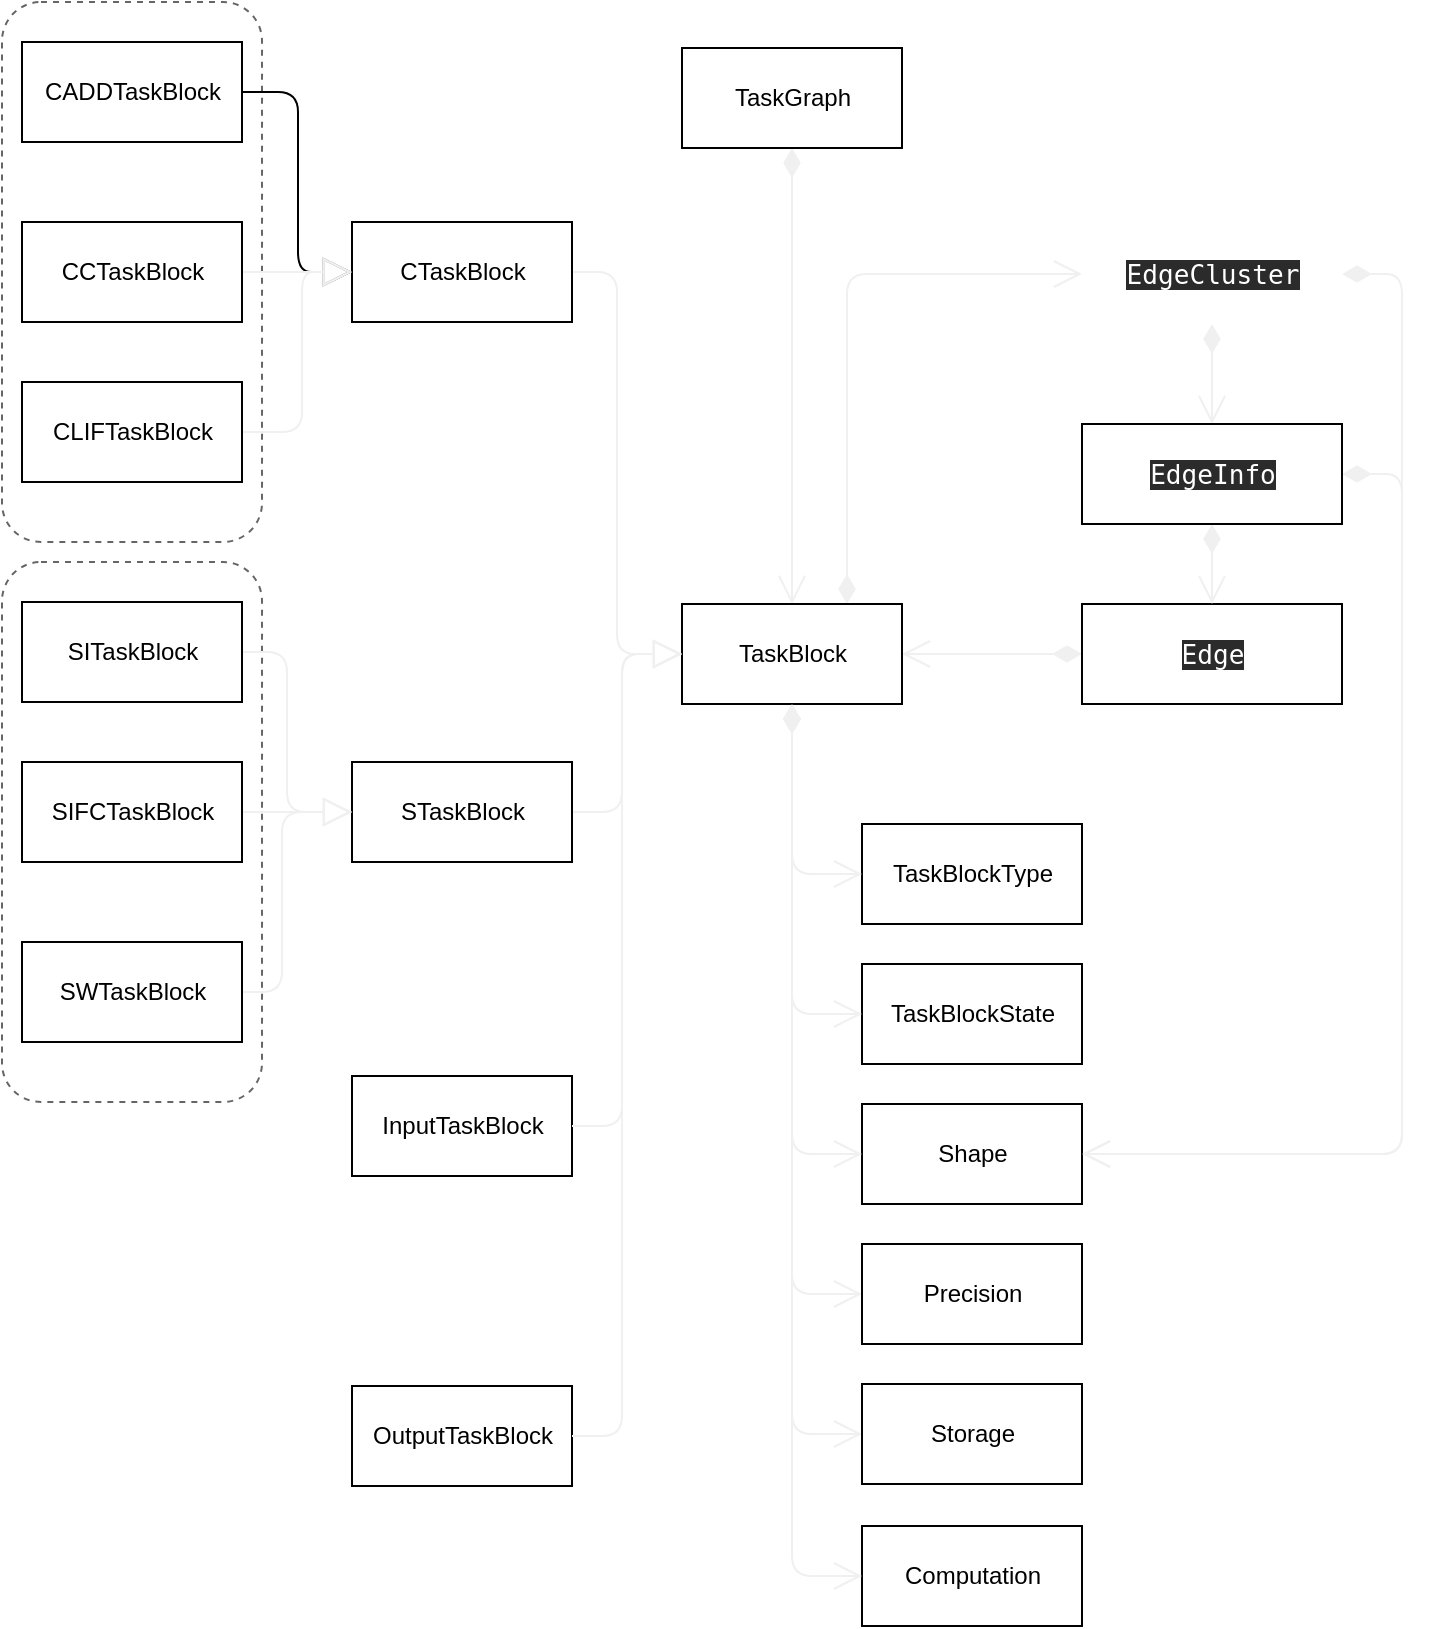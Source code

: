 <mxfile pages="2">
    <diagram id="_bp59hlLKXBHg5LOiLPj" name="Page-2">
        <mxGraphModel dx="1357" dy="603" grid="0" gridSize="10" guides="1" tooltips="1" connect="1" arrows="1" fold="1" page="0" pageScale="1" pageWidth="850" pageHeight="1100" math="0" shadow="0">
            <root>
                <mxCell id="KB5gD046Kt0VhSKj5ttu-0"/>
                <mxCell id="KB5gD046Kt0VhSKj5ttu-1" parent="KB5gD046Kt0VhSKj5ttu-0"/>
                <mxCell id="gGngpTj8a8-zE-vo_a0j-33" value="" style="rounded=1;whiteSpace=wrap;html=1;dashed=1;strokeColor=#666666;fontColor=#333333;fillColor=none;shadow=0;" parent="KB5gD046Kt0VhSKj5ttu-1" vertex="1">
                    <mxGeometry x="180" y="519" width="130" height="270" as="geometry"/>
                </mxCell>
                <mxCell id="WpKEPLUD7J_-TZI8k4Il-15" style="edgeStyle=orthogonalEdgeStyle;rounded=1;orthogonalLoop=1;jettySize=auto;html=1;exitX=1;exitY=0.5;exitDx=0;exitDy=0;shadow=0;startArrow=open;startFill=0;endArrow=diamondThin;endFill=1;strokeColor=#f0f0f0;strokeWidth=1;entryX=1;entryY=0.5;entryDx=0;entryDy=0;endSize=12;startSize=12;" parent="KB5gD046Kt0VhSKj5ttu-1" source="gGngpTj8a8-zE-vo_a0j-1" target="WpKEPLUD7J_-TZI8k4Il-7" edge="1">
                    <mxGeometry relative="1" as="geometry">
                        <mxPoint x="890" y="1020" as="targetPoint"/>
                    </mxGeometry>
                </mxCell>
                <mxCell id="gGngpTj8a8-zE-vo_a0j-1" value="Shape" style="html=1;" parent="KB5gD046Kt0VhSKj5ttu-1" vertex="1">
                    <mxGeometry x="610" y="1070" width="110" height="50" as="geometry"/>
                </mxCell>
                <mxCell id="gGngpTj8a8-zE-vo_a0j-2" value="TaskBlockState" style="html=1;" parent="KB5gD046Kt0VhSKj5ttu-1" vertex="1">
                    <mxGeometry x="610" y="1000" width="110" height="50" as="geometry"/>
                </mxCell>
                <mxCell id="gGngpTj8a8-zE-vo_a0j-3" value="TaskBlockType" style="html=1;" parent="KB5gD046Kt0VhSKj5ttu-1" vertex="1">
                    <mxGeometry x="610" y="930" width="110" height="50" as="geometry"/>
                </mxCell>
                <mxCell id="WpKEPLUD7J_-TZI8k4Il-1" style="edgeStyle=orthogonalEdgeStyle;rounded=1;orthogonalLoop=1;jettySize=auto;html=1;exitX=0.5;exitY=1;exitDx=0;exitDy=0;entryX=0;entryY=0.5;entryDx=0;entryDy=0;shadow=0;endArrow=open;endFill=0;strokeColor=#f0f0f0;strokeWidth=1;startArrow=diamondThin;startFill=1;endSize=12;startSize=12;" parent="KB5gD046Kt0VhSKj5ttu-1" source="gGngpTj8a8-zE-vo_a0j-5" target="gGngpTj8a8-zE-vo_a0j-3" edge="1">
                    <mxGeometry relative="1" as="geometry"/>
                </mxCell>
                <mxCell id="WpKEPLUD7J_-TZI8k4Il-2" style="edgeStyle=orthogonalEdgeStyle;rounded=1;orthogonalLoop=1;jettySize=auto;html=1;exitX=0.5;exitY=1;exitDx=0;exitDy=0;entryX=0;entryY=0.5;entryDx=0;entryDy=0;shadow=0;startArrow=diamondThin;startFill=1;endArrow=open;endFill=0;strokeColor=#f0f0f0;strokeWidth=1;endSize=12;startSize=12;" parent="KB5gD046Kt0VhSKj5ttu-1" source="gGngpTj8a8-zE-vo_a0j-5" target="gGngpTj8a8-zE-vo_a0j-2" edge="1">
                    <mxGeometry relative="1" as="geometry"/>
                </mxCell>
                <mxCell id="WpKEPLUD7J_-TZI8k4Il-3" style="edgeStyle=orthogonalEdgeStyle;rounded=1;orthogonalLoop=1;jettySize=auto;html=1;exitX=0.5;exitY=1;exitDx=0;exitDy=0;entryX=0;entryY=0.5;entryDx=0;entryDy=0;shadow=0;startArrow=diamondThin;startFill=1;endArrow=open;endFill=0;strokeColor=#f0f0f0;strokeWidth=1;endSize=12;startSize=12;" parent="KB5gD046Kt0VhSKj5ttu-1" source="gGngpTj8a8-zE-vo_a0j-5" target="gGngpTj8a8-zE-vo_a0j-1" edge="1">
                    <mxGeometry relative="1" as="geometry"/>
                </mxCell>
                <mxCell id="WpKEPLUD7J_-TZI8k4Il-4" style="edgeStyle=orthogonalEdgeStyle;rounded=1;orthogonalLoop=1;jettySize=auto;html=1;exitX=0.5;exitY=1;exitDx=0;exitDy=0;entryX=0;entryY=0.5;entryDx=0;entryDy=0;shadow=0;startArrow=diamondThin;startFill=1;endArrow=open;endFill=0;strokeColor=#f0f0f0;strokeWidth=1;endSize=12;startSize=12;" parent="KB5gD046Kt0VhSKj5ttu-1" source="gGngpTj8a8-zE-vo_a0j-5" target="gGngpTj8a8-zE-vo_a0j-17" edge="1">
                    <mxGeometry relative="1" as="geometry"/>
                </mxCell>
                <mxCell id="WpKEPLUD7J_-TZI8k4Il-5" style="edgeStyle=orthogonalEdgeStyle;rounded=1;orthogonalLoop=1;jettySize=auto;html=1;exitX=0.5;exitY=1;exitDx=0;exitDy=0;entryX=0;entryY=0.5;entryDx=0;entryDy=0;shadow=0;startArrow=diamondThin;startFill=1;endArrow=open;endFill=0;strokeColor=#f0f0f0;strokeWidth=1;endSize=12;startSize=12;" parent="KB5gD046Kt0VhSKj5ttu-1" source="gGngpTj8a8-zE-vo_a0j-5" target="gGngpTj8a8-zE-vo_a0j-15" edge="1">
                    <mxGeometry relative="1" as="geometry"/>
                </mxCell>
                <mxCell id="WpKEPLUD7J_-TZI8k4Il-9" style="edgeStyle=orthogonalEdgeStyle;rounded=1;orthogonalLoop=1;jettySize=auto;html=1;exitX=0.75;exitY=0;exitDx=0;exitDy=0;entryX=0;entryY=0.5;entryDx=0;entryDy=0;shadow=0;startArrow=diamondThin;startFill=1;endArrow=open;endFill=0;strokeColor=#f0f0f0;strokeWidth=1;endSize=12;startSize=12;" parent="KB5gD046Kt0VhSKj5ttu-1" source="gGngpTj8a8-zE-vo_a0j-5" target="WpKEPLUD7J_-TZI8k4Il-7" edge="1">
                    <mxGeometry relative="1" as="geometry"/>
                </mxCell>
                <mxCell id="WpKEPLUD7J_-TZI8k4Il-20" style="edgeStyle=orthogonalEdgeStyle;rounded=1;orthogonalLoop=1;jettySize=auto;html=1;exitX=0.5;exitY=0;exitDx=0;exitDy=0;entryX=0.5;entryY=1;entryDx=0;entryDy=0;shadow=0;startArrow=open;startFill=0;endArrow=diamondThin;endFill=1;strokeColor=#f0f0f0;strokeWidth=1;endSize=12;startSize=12;" parent="KB5gD046Kt0VhSKj5ttu-1" source="gGngpTj8a8-zE-vo_a0j-5" target="gGngpTj8a8-zE-vo_a0j-9" edge="1">
                    <mxGeometry relative="1" as="geometry"/>
                </mxCell>
                <mxCell id="HIZkie1eH4DendfKsX8d-3" style="edgeStyle=orthogonalEdgeStyle;rounded=1;orthogonalLoop=1;jettySize=auto;html=1;exitX=1;exitY=0.5;exitDx=0;exitDy=0;entryX=0;entryY=0.5;entryDx=0;entryDy=0;shadow=0;startArrow=open;startFill=0;startSize=12;endArrow=diamondThin;endFill=1;endSize=12;strokeColor=#f0f0f0;strokeWidth=1;" parent="KB5gD046Kt0VhSKj5ttu-1" source="gGngpTj8a8-zE-vo_a0j-5" target="gGngpTj8a8-zE-vo_a0j-16" edge="1">
                    <mxGeometry relative="1" as="geometry"/>
                </mxCell>
                <mxCell id="gGngpTj8a8-zE-vo_a0j-5" value="TaskBlock" style="html=1;" parent="KB5gD046Kt0VhSKj5ttu-1" vertex="1">
                    <mxGeometry x="520" y="820" width="110" height="50" as="geometry"/>
                </mxCell>
                <mxCell id="gGngpTj8a8-zE-vo_a0j-9" value="TaskGraph" style="html=1;" parent="KB5gD046Kt0VhSKj5ttu-1" vertex="1">
                    <mxGeometry x="520" y="542" width="110" height="50" as="geometry"/>
                </mxCell>
                <mxCell id="gGngpTj8a8-zE-vo_a0j-15" value="Storage" style="html=1;" parent="KB5gD046Kt0VhSKj5ttu-1" vertex="1">
                    <mxGeometry x="610" y="1210" width="110" height="50" as="geometry"/>
                </mxCell>
                <mxCell id="gGngpTj8a8-zE-vo_a0j-16" value="&lt;pre style=&quot;background-color: rgb(43 , 43 , 43) ; font-family: &amp;quot;jetbrains mono&amp;quot; , monospace ; font-size: 9.8pt&quot;&gt;&lt;font color=&quot;#ffffff&quot;&gt;Edge&lt;/font&gt;&lt;/pre&gt;" style="html=1;" parent="KB5gD046Kt0VhSKj5ttu-1" vertex="1">
                    <mxGeometry x="720" y="820" width="130" height="50" as="geometry"/>
                </mxCell>
                <mxCell id="gGngpTj8a8-zE-vo_a0j-17" value="Precision" style="html=1;" parent="KB5gD046Kt0VhSKj5ttu-1" vertex="1">
                    <mxGeometry x="610" y="1140" width="110" height="50" as="geometry"/>
                </mxCell>
                <mxCell id="gGngpTj8a8-zE-vo_a0j-46" style="edgeStyle=orthogonalEdgeStyle;rounded=1;orthogonalLoop=1;jettySize=auto;html=1;exitX=1;exitY=0.5;exitDx=0;exitDy=0;entryX=0;entryY=0.5;entryDx=0;entryDy=0;shadow=0;endArrow=block;endFill=0;strokeColor=#f0f0f0;strokeWidth=1;endSize=12;" parent="KB5gD046Kt0VhSKj5ttu-1" source="gGngpTj8a8-zE-vo_a0j-28" target="gGngpTj8a8-zE-vo_a0j-5" edge="1">
                    <mxGeometry relative="1" as="geometry"/>
                </mxCell>
                <mxCell id="gGngpTj8a8-zE-vo_a0j-28" value="CTaskBlock" style="html=1;" parent="KB5gD046Kt0VhSKj5ttu-1" vertex="1">
                    <mxGeometry x="355" y="629" width="110" height="50" as="geometry"/>
                </mxCell>
                <mxCell id="gGngpTj8a8-zE-vo_a0j-47" style="edgeStyle=orthogonalEdgeStyle;rounded=1;orthogonalLoop=1;jettySize=auto;html=1;exitX=1;exitY=0.5;exitDx=0;exitDy=0;shadow=0;endArrow=block;endFill=0;strokeColor=#f0f0f0;strokeWidth=1;entryX=0;entryY=0.5;entryDx=0;entryDy=0;endSize=12;" parent="KB5gD046Kt0VhSKj5ttu-1" source="gGngpTj8a8-zE-vo_a0j-29" target="gGngpTj8a8-zE-vo_a0j-5" edge="1">
                    <mxGeometry relative="1" as="geometry">
                        <mxPoint x="520" y="840" as="targetPoint"/>
                        <Array as="points">
                            <mxPoint x="490" y="924"/>
                            <mxPoint x="490" y="845"/>
                        </Array>
                    </mxGeometry>
                </mxCell>
                <mxCell id="gGngpTj8a8-zE-vo_a0j-29" value="STaskBlock" style="html=1;" parent="KB5gD046Kt0VhSKj5ttu-1" vertex="1">
                    <mxGeometry x="355" y="899" width="110" height="50" as="geometry"/>
                </mxCell>
                <mxCell id="gGngpTj8a8-zE-vo_a0j-35" style="edgeStyle=orthogonalEdgeStyle;rounded=1;orthogonalLoop=1;jettySize=auto;html=1;exitX=1;exitY=0.5;exitDx=0;exitDy=0;entryX=0;entryY=0.5;entryDx=0;entryDy=0;endArrow=block;endFill=0;strokeWidth=1;shadow=0;endSize=12;startSize=12;" parent="KB5gD046Kt0VhSKj5ttu-1" source="gGngpTj8a8-zE-vo_a0j-30" target="gGngpTj8a8-zE-vo_a0j-28" edge="1">
                    <mxGeometry relative="1" as="geometry">
                        <Array as="points">
                            <mxPoint x="328" y="564"/>
                            <mxPoint x="328" y="654"/>
                        </Array>
                    </mxGeometry>
                </mxCell>
                <mxCell id="gGngpTj8a8-zE-vo_a0j-30" value="CADDTaskBlock" style="html=1;" parent="KB5gD046Kt0VhSKj5ttu-1" vertex="1">
                    <mxGeometry x="190" y="539" width="110" height="50" as="geometry"/>
                </mxCell>
                <mxCell id="gGngpTj8a8-zE-vo_a0j-36" style="edgeStyle=orthogonalEdgeStyle;rounded=1;orthogonalLoop=1;jettySize=auto;html=1;exitX=1;exitY=0.5;exitDx=0;exitDy=0;shadow=0;endArrow=block;endFill=0;strokeColor=#f0f0f0;strokeWidth=1;entryX=0;entryY=0.5;entryDx=0;entryDy=0;endSize=12;startSize=12;" parent="KB5gD046Kt0VhSKj5ttu-1" source="gGngpTj8a8-zE-vo_a0j-31" target="gGngpTj8a8-zE-vo_a0j-28" edge="1">
                    <mxGeometry relative="1" as="geometry">
                        <mxPoint x="350" y="659" as="targetPoint"/>
                    </mxGeometry>
                </mxCell>
                <mxCell id="gGngpTj8a8-zE-vo_a0j-31" value="CCTaskBlock" style="html=1;" parent="KB5gD046Kt0VhSKj5ttu-1" vertex="1">
                    <mxGeometry x="190" y="629" width="110" height="50" as="geometry"/>
                </mxCell>
                <mxCell id="gGngpTj8a8-zE-vo_a0j-38" style="edgeStyle=orthogonalEdgeStyle;rounded=1;orthogonalLoop=1;jettySize=auto;html=1;exitX=1;exitY=0.5;exitDx=0;exitDy=0;shadow=0;endArrow=block;endFill=0;strokeColor=#f0f0f0;strokeWidth=1;entryX=0;entryY=0.5;entryDx=0;entryDy=0;endSize=12;startSize=12;" parent="KB5gD046Kt0VhSKj5ttu-1" source="gGngpTj8a8-zE-vo_a0j-34" target="gGngpTj8a8-zE-vo_a0j-28" edge="1">
                    <mxGeometry relative="1" as="geometry">
                        <mxPoint x="350" y="649" as="targetPoint"/>
                        <Array as="points">
                            <mxPoint x="330" y="734"/>
                            <mxPoint x="330" y="654"/>
                        </Array>
                    </mxGeometry>
                </mxCell>
                <mxCell id="gGngpTj8a8-zE-vo_a0j-34" value="CLIFTaskBlock" style="html=1;" parent="KB5gD046Kt0VhSKj5ttu-1" vertex="1">
                    <mxGeometry x="190" y="709" width="110" height="50" as="geometry"/>
                </mxCell>
                <mxCell id="gGngpTj8a8-zE-vo_a0j-39" value="" style="rounded=1;whiteSpace=wrap;html=1;dashed=1;strokeColor=#666666;fontColor=#333333;fillColor=none;shadow=0;" parent="KB5gD046Kt0VhSKj5ttu-1" vertex="1">
                    <mxGeometry x="180" y="799" width="130" height="270" as="geometry"/>
                </mxCell>
                <mxCell id="gGngpTj8a8-zE-vo_a0j-43" style="edgeStyle=orthogonalEdgeStyle;rounded=1;orthogonalLoop=1;jettySize=auto;html=1;exitX=1;exitY=0.5;exitDx=0;exitDy=0;entryX=0;entryY=0.5;entryDx=0;entryDy=0;shadow=0;endArrow=block;endFill=0;strokeColor=#f0f0f0;strokeWidth=1;endSize=12;startSize=12;" parent="KB5gD046Kt0VhSKj5ttu-1" source="gGngpTj8a8-zE-vo_a0j-40" target="gGngpTj8a8-zE-vo_a0j-29" edge="1">
                    <mxGeometry relative="1" as="geometry"/>
                </mxCell>
                <mxCell id="gGngpTj8a8-zE-vo_a0j-40" value="SITaskBlock" style="html=1;" parent="KB5gD046Kt0VhSKj5ttu-1" vertex="1">
                    <mxGeometry x="190" y="819" width="110" height="50" as="geometry"/>
                </mxCell>
                <mxCell id="gGngpTj8a8-zE-vo_a0j-44" style="edgeStyle=orthogonalEdgeStyle;rounded=1;orthogonalLoop=1;jettySize=auto;html=1;exitX=1;exitY=0.5;exitDx=0;exitDy=0;shadow=0;endArrow=block;endFill=0;strokeColor=#f0f0f0;strokeWidth=1;entryX=0;entryY=0.5;entryDx=0;entryDy=0;endSize=12;startSize=12;" parent="KB5gD046Kt0VhSKj5ttu-1" source="gGngpTj8a8-zE-vo_a0j-41" target="gGngpTj8a8-zE-vo_a0j-29" edge="1">
                    <mxGeometry relative="1" as="geometry">
                        <mxPoint x="350" y="919" as="targetPoint"/>
                    </mxGeometry>
                </mxCell>
                <mxCell id="gGngpTj8a8-zE-vo_a0j-41" value="SIFCTaskBlock" style="html=1;" parent="KB5gD046Kt0VhSKj5ttu-1" vertex="1">
                    <mxGeometry x="190" y="899" width="110" height="50" as="geometry"/>
                </mxCell>
                <mxCell id="gGngpTj8a8-zE-vo_a0j-45" style="edgeStyle=orthogonalEdgeStyle;rounded=1;orthogonalLoop=1;jettySize=auto;html=1;exitX=1;exitY=0.5;exitDx=0;exitDy=0;shadow=0;endArrow=block;endFill=0;strokeColor=#f0f0f0;strokeWidth=1;entryX=0;entryY=0.5;entryDx=0;entryDy=0;endSize=12;startSize=12;" parent="KB5gD046Kt0VhSKj5ttu-1" source="gGngpTj8a8-zE-vo_a0j-42" target="gGngpTj8a8-zE-vo_a0j-29" edge="1">
                    <mxGeometry relative="1" as="geometry">
                        <mxPoint x="350" y="929" as="targetPoint"/>
                        <Array as="points">
                            <mxPoint x="320" y="1014"/>
                            <mxPoint x="320" y="924"/>
                        </Array>
                    </mxGeometry>
                </mxCell>
                <mxCell id="gGngpTj8a8-zE-vo_a0j-42" value="SWTaskBlock" style="html=1;" parent="KB5gD046Kt0VhSKj5ttu-1" vertex="1">
                    <mxGeometry x="190" y="989" width="110" height="50" as="geometry"/>
                </mxCell>
                <mxCell id="WpKEPLUD7J_-TZI8k4Il-10" style="edgeStyle=orthogonalEdgeStyle;rounded=1;orthogonalLoop=1;jettySize=auto;html=1;exitX=0.5;exitY=1;exitDx=0;exitDy=0;entryX=0.5;entryY=0;entryDx=0;entryDy=0;shadow=0;startArrow=diamondThin;startFill=1;endArrow=open;endFill=0;strokeColor=#f0f0f0;strokeWidth=1;endSize=12;startSize=12;" parent="KB5gD046Kt0VhSKj5ttu-1" source="WpKEPLUD7J_-TZI8k4Il-6" target="gGngpTj8a8-zE-vo_a0j-16" edge="1">
                    <mxGeometry relative="1" as="geometry"/>
                </mxCell>
                <mxCell id="WpKEPLUD7J_-TZI8k4Il-11" style="edgeStyle=orthogonalEdgeStyle;rounded=1;orthogonalLoop=1;jettySize=auto;html=1;exitX=1;exitY=0.5;exitDx=0;exitDy=0;entryX=1;entryY=0.5;entryDx=0;entryDy=0;shadow=0;startArrow=diamondThin;startFill=1;endArrow=open;endFill=0;strokeColor=#f0f0f0;strokeWidth=1;endSize=12;startSize=12;" parent="KB5gD046Kt0VhSKj5ttu-1" source="WpKEPLUD7J_-TZI8k4Il-6" target="gGngpTj8a8-zE-vo_a0j-1" edge="1">
                    <mxGeometry relative="1" as="geometry"/>
                </mxCell>
                <mxCell id="WpKEPLUD7J_-TZI8k4Il-17" style="edgeStyle=orthogonalEdgeStyle;rounded=1;orthogonalLoop=1;jettySize=auto;html=1;exitX=0.5;exitY=0;exitDx=0;exitDy=0;entryX=0.5;entryY=1;entryDx=0;entryDy=0;shadow=0;startArrow=open;startFill=0;endArrow=diamondThin;endFill=1;strokeColor=#f0f0f0;strokeWidth=1;endSize=12;startSize=12;" parent="KB5gD046Kt0VhSKj5ttu-1" source="WpKEPLUD7J_-TZI8k4Il-6" target="WpKEPLUD7J_-TZI8k4Il-7" edge="1">
                    <mxGeometry relative="1" as="geometry"/>
                </mxCell>
                <mxCell id="WpKEPLUD7J_-TZI8k4Il-6" value="&lt;pre style=&quot;background-color: rgb(43 , 43 , 43) ; font-family: &amp;quot;jetbrains mono&amp;quot; , monospace ; font-size: 9.8pt&quot;&gt;&lt;font color=&quot;#ffffff&quot;&gt;EdgeInfo&lt;/font&gt;&lt;/pre&gt;" style="html=1;" parent="KB5gD046Kt0VhSKj5ttu-1" vertex="1">
                    <mxGeometry x="720" y="730" width="130" height="50" as="geometry"/>
                </mxCell>
                <mxCell id="WpKEPLUD7J_-TZI8k4Il-7" value="&lt;pre style=&quot;background-color: rgb(43 , 43 , 43) ; font-family: &amp;quot;jetbrains mono&amp;quot; , monospace ; font-size: 9.8pt&quot;&gt;&lt;pre style=&quot;font-family: &amp;quot;jetbrains mono&amp;quot; , monospace ; font-size: 9.8pt&quot;&gt;&lt;font color=&quot;#ffffff&quot;&gt;EdgeCluster&lt;/font&gt;&lt;/pre&gt;&lt;/pre&gt;" style="html=1;strokeColor=#FFFFFF;" parent="KB5gD046Kt0VhSKj5ttu-1" vertex="1">
                    <mxGeometry x="720" y="630" width="130" height="50" as="geometry"/>
                </mxCell>
                <mxCell id="0" value="Computation" style="html=1;" vertex="1" parent="KB5gD046Kt0VhSKj5ttu-1">
                    <mxGeometry x="610" y="1281" width="110" height="50" as="geometry"/>
                </mxCell>
                <mxCell id="1" style="edgeStyle=orthogonalEdgeStyle;rounded=1;orthogonalLoop=1;jettySize=auto;html=1;exitX=0.5;exitY=1;exitDx=0;exitDy=0;entryX=0;entryY=0.5;entryDx=0;entryDy=0;shadow=0;startArrow=diamondThin;startFill=1;endArrow=open;endFill=0;strokeColor=#f0f0f0;strokeWidth=1;endSize=12;startSize=12;" edge="1" parent="KB5gD046Kt0VhSKj5ttu-1" source="gGngpTj8a8-zE-vo_a0j-5" target="0">
                    <mxGeometry relative="1" as="geometry">
                        <mxPoint x="585" y="880.0" as="sourcePoint"/>
                        <mxPoint x="620" y="1245" as="targetPoint"/>
                    </mxGeometry>
                </mxCell>
                <mxCell id="3" value="InputTaskBlock" style="html=1;" vertex="1" parent="KB5gD046Kt0VhSKj5ttu-1">
                    <mxGeometry x="355" y="1056" width="110" height="50" as="geometry"/>
                </mxCell>
                <mxCell id="4" value="OutputTaskBlock" style="html=1;" vertex="1" parent="KB5gD046Kt0VhSKj5ttu-1">
                    <mxGeometry x="355" y="1211" width="110" height="50" as="geometry"/>
                </mxCell>
                <mxCell id="6" style="edgeStyle=orthogonalEdgeStyle;rounded=1;orthogonalLoop=1;jettySize=auto;html=1;shadow=0;endArrow=block;endFill=0;strokeColor=#f0f0f0;strokeWidth=1;endSize=12;entryX=0;entryY=0.5;entryDx=0;entryDy=0;exitX=1;exitY=0.5;exitDx=0;exitDy=0;" edge="1" parent="KB5gD046Kt0VhSKj5ttu-1" source="3" target="gGngpTj8a8-zE-vo_a0j-5">
                    <mxGeometry relative="1" as="geometry">
                        <mxPoint x="470" y="1020" as="sourcePoint"/>
                        <mxPoint x="517" y="843" as="targetPoint"/>
                        <Array as="points">
                            <mxPoint x="490" y="1081"/>
                            <mxPoint x="490" y="845"/>
                        </Array>
                    </mxGeometry>
                </mxCell>
                <mxCell id="8" style="edgeStyle=orthogonalEdgeStyle;rounded=1;orthogonalLoop=1;jettySize=auto;html=1;shadow=0;endArrow=block;endFill=0;strokeColor=#f0f0f0;strokeWidth=1;endSize=12;exitX=1;exitY=0.5;exitDx=0;exitDy=0;entryX=0;entryY=0.5;entryDx=0;entryDy=0;" edge="1" parent="KB5gD046Kt0VhSKj5ttu-1" source="4" target="gGngpTj8a8-zE-vo_a0j-5">
                    <mxGeometry relative="1" as="geometry">
                        <mxPoint x="475" y="1091" as="sourcePoint"/>
                        <mxPoint x="521" y="839" as="targetPoint"/>
                        <Array as="points">
                            <mxPoint x="490" y="1236"/>
                            <mxPoint x="490" y="845"/>
                        </Array>
                    </mxGeometry>
                </mxCell>
            </root>
        </mxGraphModel>
    </diagram>
    <diagram id="No2LDq-83l02heM9G87a" name="Page-1">
        <mxGraphModel dx="702" dy="537" grid="1" gridSize="10" guides="1" tooltips="1" connect="1" arrows="1" fold="1" page="1" pageScale="1" pageWidth="850" pageHeight="1100" math="0" shadow="0">
            <root>
                <mxCell id="0"/>
                <mxCell id="1" parent="0"/>
                <mxCell id="64" value="" style="html=1;align=center;verticalAlign=top;rounded=1;absoluteArcSize=1;arcSize=10;dashed=1;" parent="1" vertex="1">
                    <mxGeometry x="450" y="540" width="160" height="350" as="geometry"/>
                </mxCell>
                <mxCell id="69" value="Shape" style="html=1;" parent="1" vertex="1">
                    <mxGeometry x="480" y="550" width="110" height="50" as="geometry"/>
                </mxCell>
                <mxCell id="43" value="TaskBlockState" style="html=1;" parent="1" vertex="1">
                    <mxGeometry x="480" y="685" width="110" height="50" as="geometry"/>
                </mxCell>
                <mxCell id="44" value="TaskBlockType" style="html=1;" parent="1" vertex="1">
                    <mxGeometry x="480" y="618" width="110" height="50" as="geometry"/>
                </mxCell>
                <mxCell id="45" value="TaskParameter" style="html=1;" parent="1" vertex="1">
                    <mxGeometry x="480" y="753" width="110" height="50" as="geometry"/>
                </mxCell>
                <mxCell id="46" value="TaskBlock" style="html=1;" parent="1" vertex="1">
                    <mxGeometry x="250" y="685" width="110" height="50" as="geometry"/>
                </mxCell>
                <mxCell id="48" value="" style="endArrow=diamondThin;endFill=1;endSize=24;html=1;exitX=0;exitY=0.5;exitDx=0;exitDy=0;edgeStyle=orthogonalEdgeStyle;entryX=1;entryY=0.5;entryDx=0;entryDy=0;" parent="1" source="43" target="46" edge="1">
                    <mxGeometry width="160" relative="1" as="geometry">
                        <mxPoint x="55" y="724.5" as="sourcePoint"/>
                        <mxPoint x="360" y="725" as="targetPoint"/>
                    </mxGeometry>
                </mxCell>
                <mxCell id="49" value="" style="endArrow=diamondThin;endFill=1;endSize=24;html=1;exitX=0;exitY=0.5;exitDx=0;exitDy=0;entryX=1;entryY=0.5;entryDx=0;entryDy=0;edgeStyle=orthogonalEdgeStyle;" parent="1" source="44" target="46" edge="1">
                    <mxGeometry width="160" relative="1" as="geometry">
                        <mxPoint x="100" y="770" as="sourcePoint"/>
                        <mxPoint x="260" y="770" as="targetPoint"/>
                    </mxGeometry>
                </mxCell>
                <mxCell id="50" value="" style="endArrow=diamondThin;endFill=1;endSize=24;html=1;entryX=1;entryY=0.5;entryDx=0;entryDy=0;exitX=0;exitY=0.5;exitDx=0;exitDy=0;edgeStyle=orthogonalEdgeStyle;" parent="1" source="45" target="46" edge="1">
                    <mxGeometry width="160" relative="1" as="geometry">
                        <mxPoint x="470" y="640" as="sourcePoint"/>
                        <mxPoint x="530" y="740" as="targetPoint"/>
                    </mxGeometry>
                </mxCell>
                <mxCell id="51" value="TaskGraph" style="html=1;" parent="1" vertex="1">
                    <mxGeometry x="60" y="685" width="110" height="50" as="geometry"/>
                </mxCell>
                <mxCell id="52" value="" style="endArrow=diamondThin;endFill=1;endSize=24;html=1;exitX=0;exitY=0.5;exitDx=0;exitDy=0;entryX=1;entryY=0.5;entryDx=0;entryDy=0;" parent="1" source="46" target="51" edge="1">
                    <mxGeometry width="160" relative="1" as="geometry">
                        <mxPoint x="265.5" y="730" as="sourcePoint"/>
                        <mxPoint x="264.5" y="790" as="targetPoint"/>
                    </mxGeometry>
                </mxCell>
                <mxCell id="53" value="Storage" style="html=1;" parent="1" vertex="1">
                    <mxGeometry x="390" y="930" width="90" height="50" as="geometry"/>
                </mxCell>
                <mxCell id="56" value="" style="endArrow=diamondThin;endFill=1;endSize=24;html=1;edgeStyle=orthogonalEdgeStyle;exitX=0;exitY=0.5;exitDx=0;exitDy=0;entryX=0.5;entryY=1;entryDx=0;entryDy=0;" parent="1" source="53" target="46" edge="1">
                    <mxGeometry width="160" relative="1" as="geometry">
                        <mxPoint x="340" y="752" as="sourcePoint"/>
                        <mxPoint x="300" y="750" as="targetPoint"/>
                    </mxGeometry>
                </mxCell>
                <mxCell id="58" value="Computation" style="html=1;" parent="1" vertex="1">
                    <mxGeometry x="390" y="1000" width="90" height="50" as="geometry"/>
                </mxCell>
                <mxCell id="59" value="" style="endArrow=diamondThin;endFill=1;endSize=24;html=1;edgeStyle=orthogonalEdgeStyle;exitX=0;exitY=0.5;exitDx=0;exitDy=0;entryX=0.5;entryY=1;entryDx=0;entryDy=0;" parent="1" source="58" target="46" edge="1">
                    <mxGeometry width="160" relative="1" as="geometry">
                        <mxPoint x="380" y="1025" as="sourcePoint"/>
                        <mxPoint x="330" y="780" as="targetPoint"/>
                    </mxGeometry>
                </mxCell>
                <mxCell id="60" value="ID" style="html=1;" parent="1" vertex="1">
                    <mxGeometry x="150" y="780" width="70" height="30" as="geometry"/>
                </mxCell>
                <mxCell id="61" value="Connections" style="html=1;" parent="1" vertex="1">
                    <mxGeometry x="250" y="570" width="110" height="50" as="geometry"/>
                </mxCell>
                <mxCell id="62" value="Precision" style="html=1;" parent="1" vertex="1">
                    <mxGeometry x="480" y="820" width="110" height="50" as="geometry"/>
                </mxCell>
                <mxCell id="63" value="" style="endArrow=diamondThin;endFill=1;endSize=24;html=1;exitX=0;exitY=0.5;exitDx=0;exitDy=0;entryX=1;entryY=0.5;entryDx=0;entryDy=0;edgeStyle=orthogonalEdgeStyle;" parent="1" source="62" target="46" edge="1">
                    <mxGeometry width="160" relative="1" as="geometry">
                        <mxPoint x="490" y="785" as="sourcePoint"/>
                        <mxPoint x="358" y="725" as="targetPoint"/>
                    </mxGeometry>
                </mxCell>
                <mxCell id="66" value="" style="endArrow=diamondThin;endFill=1;endSize=24;html=1;exitX=0.5;exitY=1;exitDx=0;exitDy=0;edgeStyle=orthogonalEdgeStyle;entryX=1;entryY=0.5;entryDx=0;entryDy=0;" parent="1" source="64" target="53" edge="1">
                    <mxGeometry width="160" relative="1" as="geometry">
                        <mxPoint x="350" y="762" as="sourcePoint"/>
                        <mxPoint x="510" y="970" as="targetPoint"/>
                    </mxGeometry>
                </mxCell>
                <mxCell id="67" value="" style="endArrow=diamondThin;endFill=1;endSize=24;html=1;edgeStyle=orthogonalEdgeStyle;entryX=1;entryY=0.5;entryDx=0;entryDy=0;" parent="1" source="64" target="58" edge="1">
                    <mxGeometry width="160" relative="1" as="geometry">
                        <mxPoint x="600" y="1020" as="sourcePoint"/>
                        <mxPoint x="540" y="900" as="targetPoint"/>
                    </mxGeometry>
                </mxCell>
                <mxCell id="73" value="" style="endArrow=diamondThin;endFill=1;endSize=24;html=1;exitX=0;exitY=0.5;exitDx=0;exitDy=0;entryX=1;entryY=0.5;entryDx=0;entryDy=0;edgeStyle=orthogonalEdgeStyle;" parent="1" source="69" target="46" edge="1">
                    <mxGeometry width="160" relative="1" as="geometry">
                        <mxPoint x="490" y="645" as="sourcePoint"/>
                        <mxPoint x="370" y="735" as="targetPoint"/>
                    </mxGeometry>
                </mxCell>
                <mxCell id="74" value="" style="endArrow=diamondThin;endFill=1;endSize=24;html=1;exitX=0.25;exitY=1;exitDx=0;exitDy=0;entryX=0.25;entryY=0;entryDx=0;entryDy=0;" parent="1" source="61" target="46" edge="1">
                    <mxGeometry width="160" relative="1" as="geometry">
                        <mxPoint x="260" y="720" as="sourcePoint"/>
                        <mxPoint x="180" y="720" as="targetPoint"/>
                    </mxGeometry>
                </mxCell>
                <mxCell id="75" value="" style="endArrow=diamondThin;endFill=1;endSize=24;html=1;entryX=0.75;entryY=1;entryDx=0;entryDy=0;exitX=0.75;exitY=0;exitDx=0;exitDy=0;" parent="1" source="46" target="61" edge="1">
                    <mxGeometry width="160" relative="1" as="geometry">
                        <mxPoint x="287.5" y="630" as="sourcePoint"/>
                        <mxPoint x="287.5" y="695" as="targetPoint"/>
                    </mxGeometry>
                </mxCell>
                <mxCell id="76" value="" style="endArrow=diamondThin;endFill=1;endSize=24;html=1;exitX=1;exitY=0.5;exitDx=0;exitDy=0;entryX=0.25;entryY=1;entryDx=0;entryDy=0;" parent="1" source="60" target="46" edge="1">
                    <mxGeometry width="160" relative="1" as="geometry">
                        <mxPoint x="287.5" y="630" as="sourcePoint"/>
                        <mxPoint x="287.5" y="695" as="targetPoint"/>
                    </mxGeometry>
                </mxCell>
                <mxCell id="77" value="Shape" style="html=1;" parent="1" vertex="1">
                    <mxGeometry x="660" y="550" width="110" height="50" as="geometry"/>
                </mxCell>
                <mxCell id="78" value="" style="endArrow=diamondThin;endFill=1;endSize=24;html=1;exitX=0;exitY=0.5;exitDx=0;exitDy=0;entryX=1;entryY=0.5;entryDx=0;entryDy=0;edgeStyle=orthogonalEdgeStyle;" parent="1" source="77" target="69" edge="1">
                    <mxGeometry width="160" relative="1" as="geometry">
                        <mxPoint x="490" y="585" as="sourcePoint"/>
                        <mxPoint x="370" y="720" as="targetPoint"/>
                    </mxGeometry>
                </mxCell>
            </root>
        </mxGraphModel>
    </diagram>
</mxfile>